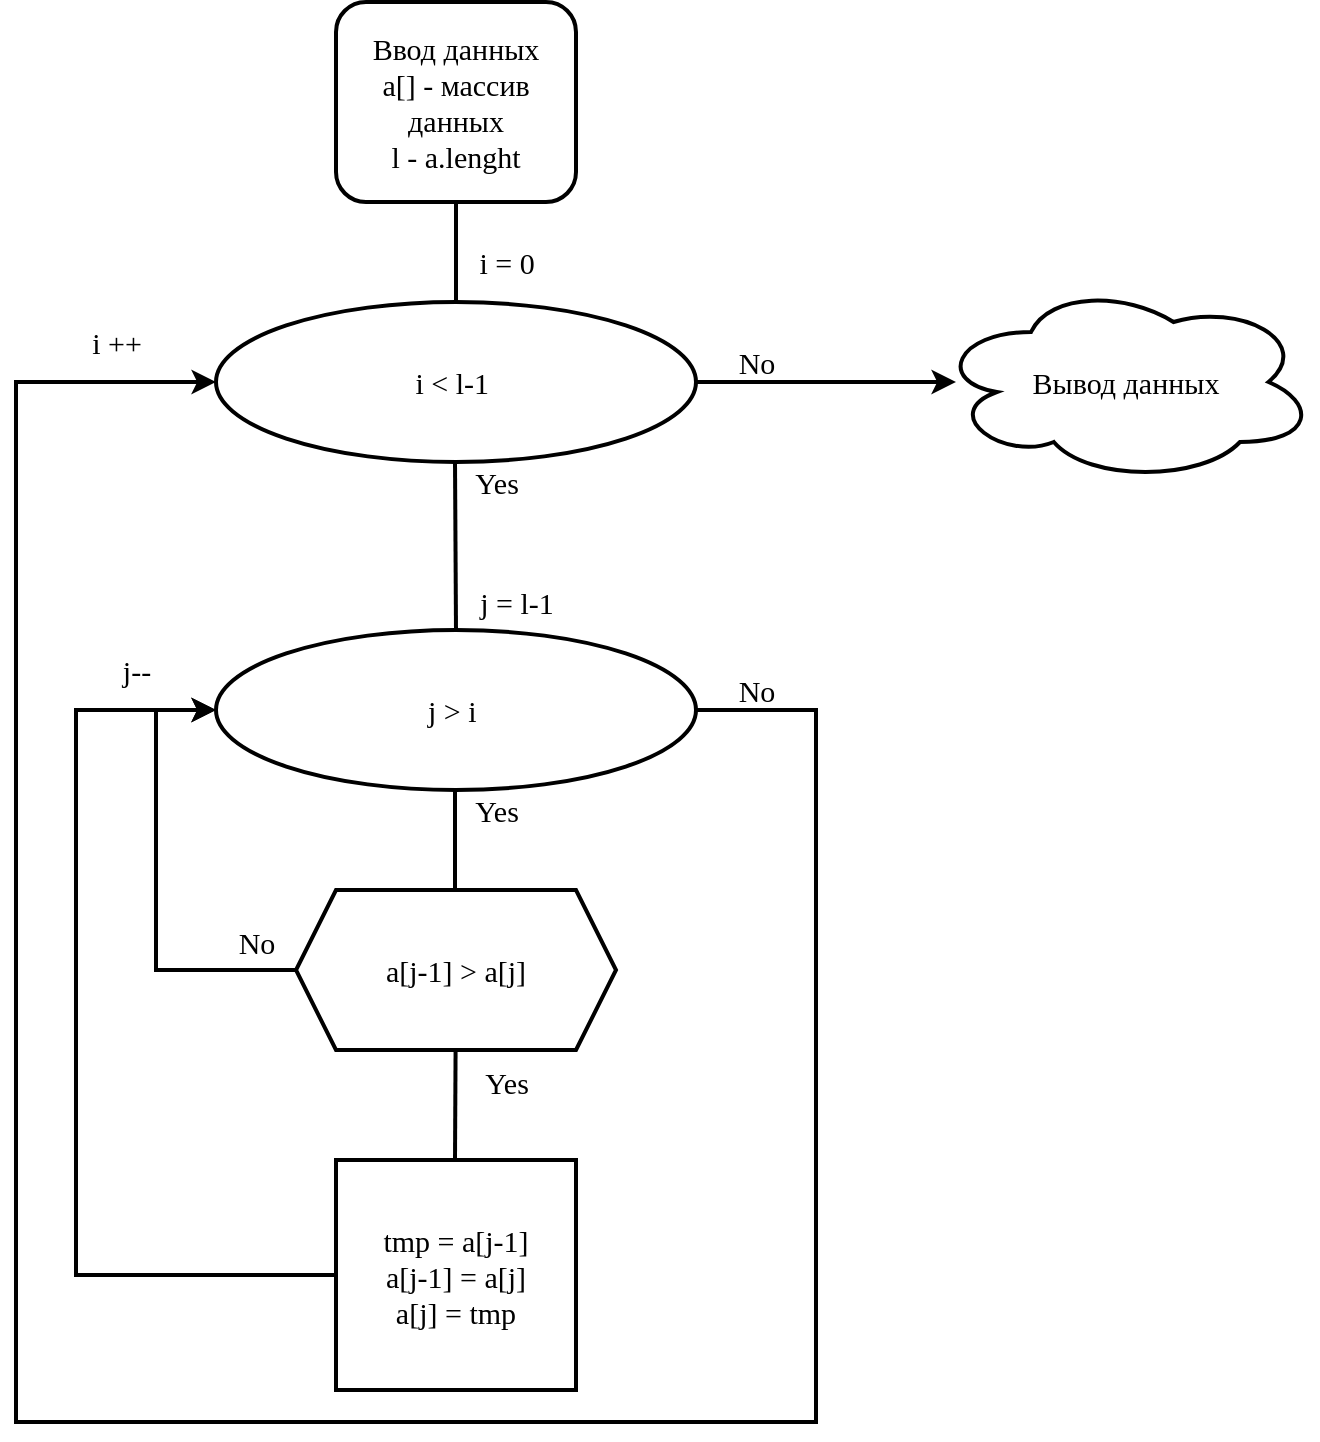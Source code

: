 <mxfile version="13.6.9" type="github"><diagram id="Sb_UZfvtjueKFardw_fP" name="Page-1"><mxGraphModel dx="1422" dy="757" grid="1" gridSize="10" guides="1" tooltips="1" connect="1" arrows="1" fold="1" page="1" pageScale="1" pageWidth="827" pageHeight="1169" math="0" shadow="0"><root><mxCell id="0"/><mxCell id="1" parent="0"/><mxCell id="psMiUcmZfGwXU4pCBw8o-2" value="Ввод данных&lt;br&gt;a[] - массив данных&lt;br&gt;l - a.lenght" style="rounded=1;whiteSpace=wrap;html=1;strokeWidth=2;fontFamily=Verdana;fontSize=15;" parent="1" vertex="1"><mxGeometry x="260" y="10" width="120" height="100" as="geometry"/></mxCell><mxCell id="psMiUcmZfGwXU4pCBw8o-3" value="" style="endArrow=none;html=1;entryX=0.5;entryY=1;entryDx=0;entryDy=0;strokeWidth=2;fontFamily=Verdana;fontSize=15;" parent="1" target="psMiUcmZfGwXU4pCBw8o-2" edge="1"><mxGeometry width="50" height="50" relative="1" as="geometry"><mxPoint x="320" y="160" as="sourcePoint"/><mxPoint x="510" y="380" as="targetPoint"/></mxGeometry></mxCell><mxCell id="psMiUcmZfGwXU4pCBw8o-19" style="edgeStyle=orthogonalEdgeStyle;rounded=0;orthogonalLoop=1;jettySize=auto;html=1;exitX=1;exitY=0.5;exitDx=0;exitDy=0;strokeWidth=2;fontFamily=Verdana;fontSize=15;" parent="1" source="psMiUcmZfGwXU4pCBw8o-5" edge="1"><mxGeometry relative="1" as="geometry"><mxPoint x="570" y="200" as="targetPoint"/></mxGeometry></mxCell><mxCell id="psMiUcmZfGwXU4pCBw8o-5" value="i &amp;lt; l-1&amp;nbsp;" style="ellipse;whiteSpace=wrap;html=1;strokeWidth=2;fontFamily=Verdana;fontSize=15;" parent="1" vertex="1"><mxGeometry x="200" y="160" width="240" height="80" as="geometry"/></mxCell><mxCell id="psMiUcmZfGwXU4pCBw8o-7" value="" style="endArrow=none;html=1;entryX=0.5;entryY=1;entryDx=0;entryDy=0;strokeWidth=2;fontFamily=Verdana;fontSize=15;exitX=0.5;exitY=0;exitDx=0;exitDy=0;" parent="1" source="psMiUcmZfGwXU4pCBw8o-8" edge="1"><mxGeometry width="50" height="50" relative="1" as="geometry"><mxPoint x="320" y="320" as="sourcePoint"/><mxPoint x="319.5" y="240" as="targetPoint"/></mxGeometry></mxCell><mxCell id="psMiUcmZfGwXU4pCBw8o-23" style="edgeStyle=orthogonalEdgeStyle;rounded=0;orthogonalLoop=1;jettySize=auto;html=1;strokeWidth=2;fontFamily=Verdana;fontSize=15;" parent="1" source="psMiUcmZfGwXU4pCBw8o-8" edge="1"><mxGeometry relative="1" as="geometry"><mxPoint x="200" y="200" as="targetPoint"/><Array as="points"><mxPoint x="500" y="364"/><mxPoint x="500" y="720"/><mxPoint x="100" y="720"/><mxPoint x="100" y="200"/></Array></mxGeometry></mxCell><mxCell id="psMiUcmZfGwXU4pCBw8o-8" value="j &amp;gt; i&amp;nbsp;" style="ellipse;whiteSpace=wrap;html=1;strokeWidth=2;fontFamily=Verdana;fontSize=15;" parent="1" vertex="1"><mxGeometry x="200" y="324" width="240" height="80" as="geometry"/></mxCell><mxCell id="psMiUcmZfGwXU4pCBw8o-22" style="edgeStyle=orthogonalEdgeStyle;rounded=0;orthogonalLoop=1;jettySize=auto;html=1;strokeWidth=2;fontFamily=Verdana;fontSize=15;entryX=0;entryY=0.5;entryDx=0;entryDy=0;" parent="1" source="psMiUcmZfGwXU4pCBw8o-9" target="psMiUcmZfGwXU4pCBw8o-8" edge="1"><mxGeometry relative="1" as="geometry"><mxPoint x="190" y="370" as="targetPoint"/><Array as="points"><mxPoint x="170" y="494"/><mxPoint x="170" y="364"/></Array></mxGeometry></mxCell><mxCell id="psMiUcmZfGwXU4pCBw8o-9" value="a[j-1] &amp;gt; a[j]" style="shape=hexagon;perimeter=hexagonPerimeter2;whiteSpace=wrap;html=1;fixedSize=1;strokeWidth=2;fontFamily=Verdana;fontSize=15;" parent="1" vertex="1"><mxGeometry x="240" y="454" width="160" height="80" as="geometry"/></mxCell><mxCell id="psMiUcmZfGwXU4pCBw8o-10" value="" style="endArrow=none;html=1;entryX=0.5;entryY=1;entryDx=0;entryDy=0;strokeWidth=2;fontFamily=Verdana;fontSize=15;" parent="1" edge="1"><mxGeometry width="50" height="50" relative="1" as="geometry"><mxPoint x="319.5" y="454" as="sourcePoint"/><mxPoint x="319.5" y="404" as="targetPoint"/></mxGeometry></mxCell><mxCell id="psMiUcmZfGwXU4pCBw8o-21" style="edgeStyle=orthogonalEdgeStyle;rounded=0;orthogonalLoop=1;jettySize=auto;html=1;entryX=0;entryY=0.5;entryDx=0;entryDy=0;strokeWidth=2;fontFamily=Verdana;fontSize=15;" parent="1" source="psMiUcmZfGwXU4pCBw8o-12" target="psMiUcmZfGwXU4pCBw8o-8" edge="1"><mxGeometry relative="1" as="geometry"><Array as="points"><mxPoint x="130" y="647"/><mxPoint x="130" y="364"/></Array></mxGeometry></mxCell><mxCell id="psMiUcmZfGwXU4pCBw8o-12" value="tmp = a[j-1]&lt;br style=&quot;font-size: 15px;&quot;&gt;a[j-1] = a[j]&lt;br style=&quot;font-size: 15px;&quot;&gt;a[j] = tmp" style="rounded=0;whiteSpace=wrap;html=1;strokeWidth=2;fontFamily=Verdana;fontSize=15;" parent="1" vertex="1"><mxGeometry x="260" y="589" width="120" height="115" as="geometry"/></mxCell><mxCell id="psMiUcmZfGwXU4pCBw8o-17" value="" style="endArrow=none;html=1;strokeWidth=2;fontFamily=Verdana;fontSize=15;" parent="1" target="psMiUcmZfGwXU4pCBw8o-9" edge="1"><mxGeometry width="50" height="50" relative="1" as="geometry"><mxPoint x="319.5" y="589" as="sourcePoint"/><mxPoint x="319.5" y="539" as="targetPoint"/></mxGeometry></mxCell><mxCell id="psMiUcmZfGwXU4pCBw8o-24" value="Вывод данных" style="ellipse;shape=cloud;whiteSpace=wrap;html=1;strokeWidth=2;fontFamily=Verdana;fontSize=15;" parent="1" vertex="1"><mxGeometry x="560" y="150" width="190" height="100" as="geometry"/></mxCell><mxCell id="psMiUcmZfGwXU4pCBw8o-25" value="j--" style="text;html=1;align=center;verticalAlign=middle;resizable=0;points=[];autosize=1;strokeWidth=2;fontFamily=Verdana;fontSize=15;" parent="1" vertex="1"><mxGeometry x="145" y="334" width="30" height="20" as="geometry"/></mxCell><mxCell id="psMiUcmZfGwXU4pCBw8o-28" value="&lt;span style=&quot;font-size: 15px;&quot;&gt;j = l-1&lt;/span&gt;" style="text;html=1;align=center;verticalAlign=middle;resizable=0;points=[];autosize=1;strokeWidth=2;fontFamily=Verdana;fontSize=15;" parent="1" vertex="1"><mxGeometry x="320" y="300" width="60" height="20" as="geometry"/></mxCell><mxCell id="psMiUcmZfGwXU4pCBw8o-29" value="i = 0" style="text;html=1;align=center;verticalAlign=middle;resizable=0;points=[];autosize=1;strokeWidth=2;fontFamily=Verdana;fontSize=15;" parent="1" vertex="1"><mxGeometry x="320" y="130" width="50" height="20" as="geometry"/></mxCell><mxCell id="psMiUcmZfGwXU4pCBw8o-30" value="i ++" style="text;html=1;align=center;verticalAlign=middle;resizable=0;points=[];autosize=1;strokeWidth=2;fontFamily=Verdana;fontSize=15;" parent="1" vertex="1"><mxGeometry x="125" y="170" width="50" height="20" as="geometry"/></mxCell><mxCell id="psMiUcmZfGwXU4pCBw8o-31" value="Yes" style="text;html=1;align=center;verticalAlign=middle;resizable=0;points=[];autosize=1;fontSize=15;fontFamily=Verdana;" parent="1" vertex="1"><mxGeometry x="320" y="404" width="40" height="20" as="geometry"/></mxCell><mxCell id="psMiUcmZfGwXU4pCBw8o-32" value="No" style="text;html=1;align=center;verticalAlign=middle;resizable=0;points=[];autosize=1;fontSize=15;fontFamily=Verdana;" parent="1" vertex="1"><mxGeometry x="450" y="344" width="40" height="20" as="geometry"/></mxCell><mxCell id="psMiUcmZfGwXU4pCBw8o-33" value="No" style="text;html=1;align=center;verticalAlign=middle;resizable=0;points=[];autosize=1;fontSize=15;fontFamily=Verdana;" parent="1" vertex="1"><mxGeometry x="450" y="180" width="40" height="20" as="geometry"/></mxCell><mxCell id="psMiUcmZfGwXU4pCBw8o-34" value="Yes" style="text;html=1;align=center;verticalAlign=middle;resizable=0;points=[];autosize=1;fontSize=15;fontFamily=Verdana;" parent="1" vertex="1"><mxGeometry x="320" y="240" width="40" height="20" as="geometry"/></mxCell><mxCell id="psMiUcmZfGwXU4pCBw8o-36" value="Yes" style="text;html=1;align=center;verticalAlign=middle;resizable=0;points=[];autosize=1;fontSize=15;fontFamily=Verdana;" parent="1" vertex="1"><mxGeometry x="325" y="540" width="40" height="20" as="geometry"/></mxCell><mxCell id="psMiUcmZfGwXU4pCBw8o-37" value="No" style="text;html=1;align=center;verticalAlign=middle;resizable=0;points=[];autosize=1;fontSize=15;fontFamily=Verdana;" parent="1" vertex="1"><mxGeometry x="200" y="470" width="40" height="20" as="geometry"/></mxCell></root></mxGraphModel></diagram></mxfile>